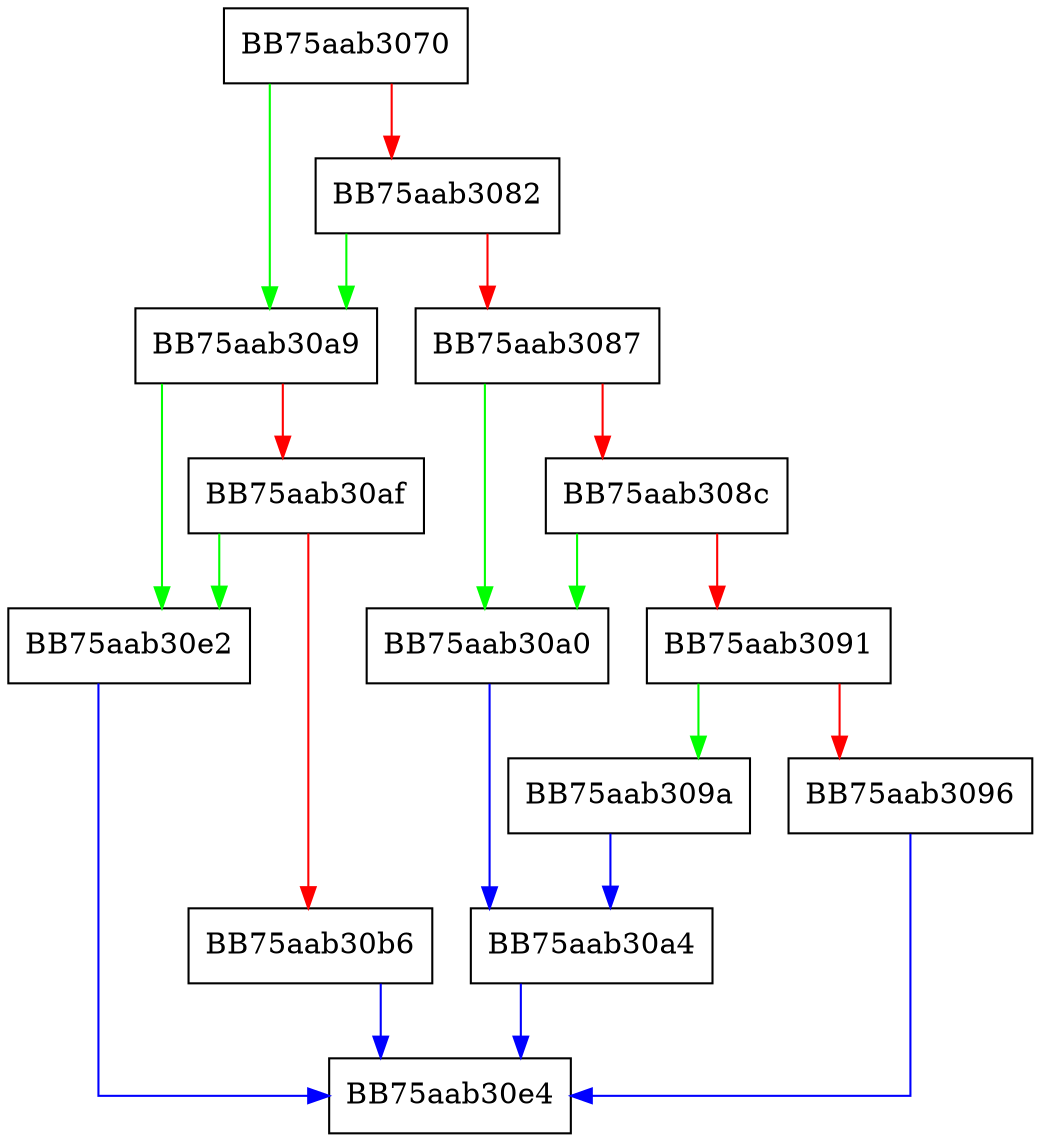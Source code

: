 digraph IsValid {
  node [shape="box"];
  graph [splines=ortho];
  BB75aab3070 -> BB75aab30a9 [color="green"];
  BB75aab3070 -> BB75aab3082 [color="red"];
  BB75aab3082 -> BB75aab30a9 [color="green"];
  BB75aab3082 -> BB75aab3087 [color="red"];
  BB75aab3087 -> BB75aab30a0 [color="green"];
  BB75aab3087 -> BB75aab308c [color="red"];
  BB75aab308c -> BB75aab30a0 [color="green"];
  BB75aab308c -> BB75aab3091 [color="red"];
  BB75aab3091 -> BB75aab309a [color="green"];
  BB75aab3091 -> BB75aab3096 [color="red"];
  BB75aab3096 -> BB75aab30e4 [color="blue"];
  BB75aab309a -> BB75aab30a4 [color="blue"];
  BB75aab30a0 -> BB75aab30a4 [color="blue"];
  BB75aab30a4 -> BB75aab30e4 [color="blue"];
  BB75aab30a9 -> BB75aab30e2 [color="green"];
  BB75aab30a9 -> BB75aab30af [color="red"];
  BB75aab30af -> BB75aab30e2 [color="green"];
  BB75aab30af -> BB75aab30b6 [color="red"];
  BB75aab30b6 -> BB75aab30e4 [color="blue"];
  BB75aab30e2 -> BB75aab30e4 [color="blue"];
}